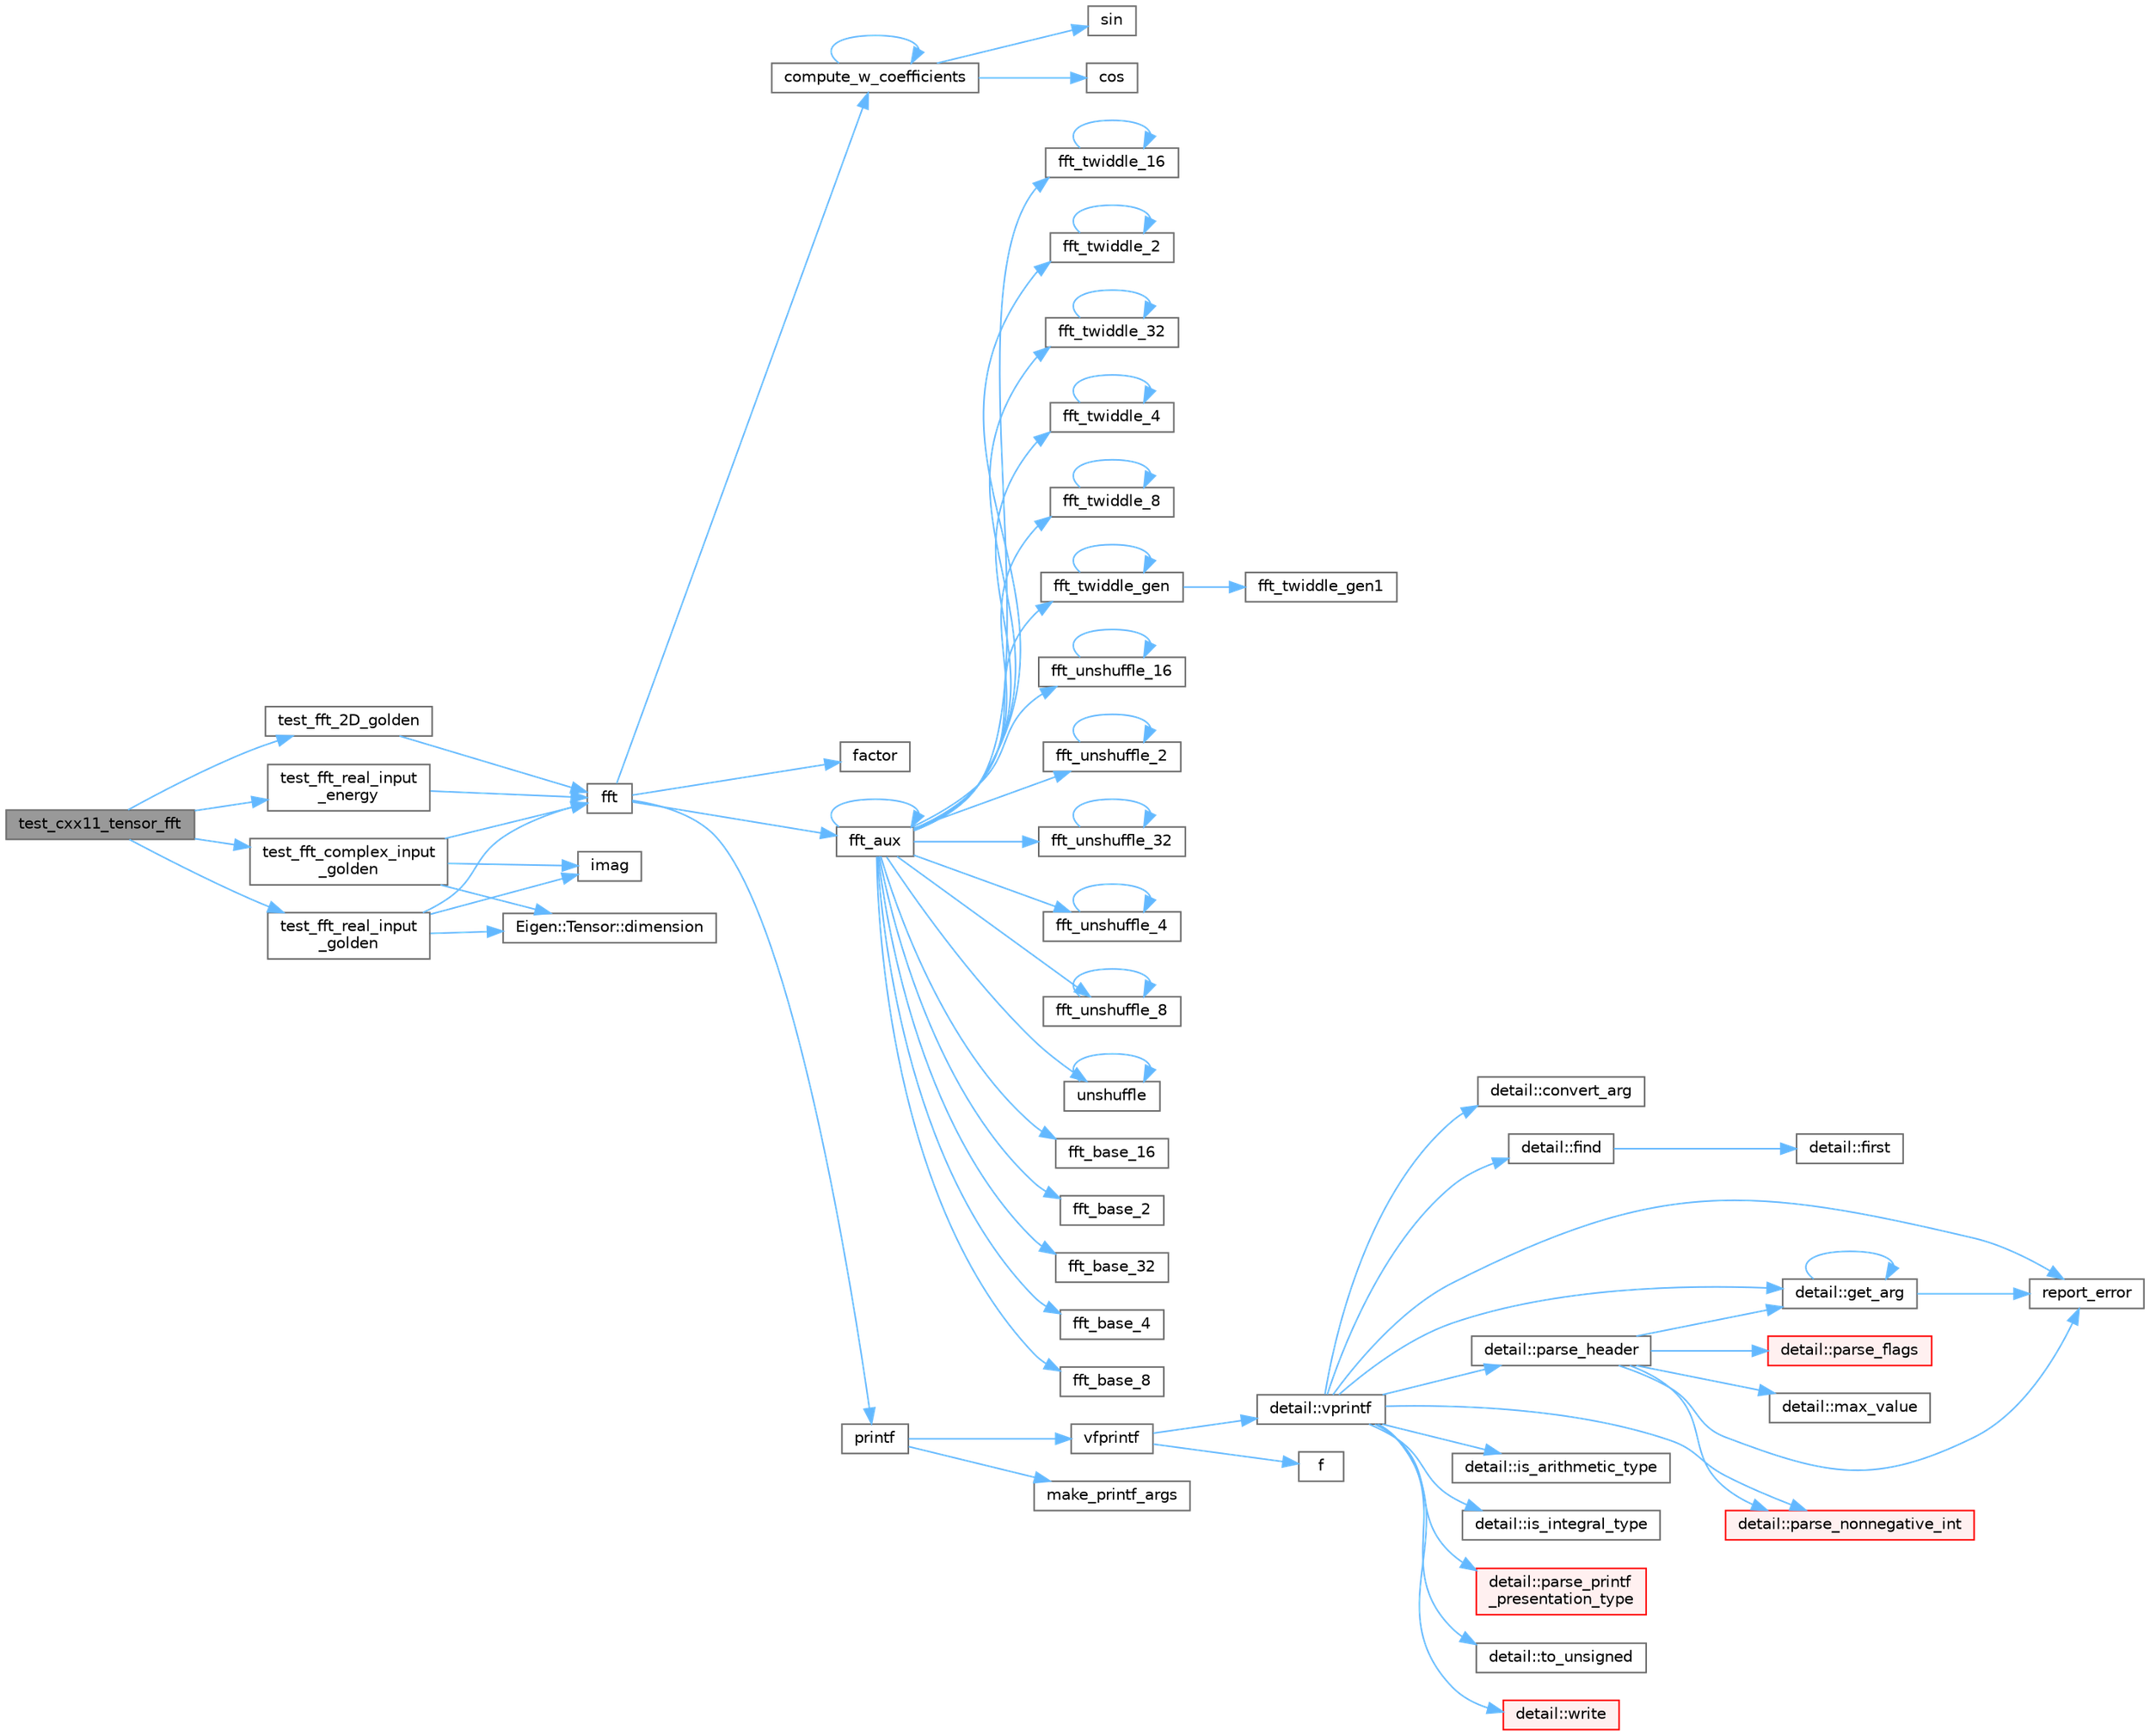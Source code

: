 digraph "test_cxx11_tensor_fft"
{
 // LATEX_PDF_SIZE
  bgcolor="transparent";
  edge [fontname=Helvetica,fontsize=10,labelfontname=Helvetica,labelfontsize=10];
  node [fontname=Helvetica,fontsize=10,shape=box,height=0.2,width=0.4];
  rankdir="LR";
  Node1 [id="Node000001",label="test_cxx11_tensor_fft",height=0.2,width=0.4,color="gray40", fillcolor="grey60", style="filled", fontcolor="black",tooltip=" "];
  Node1 -> Node2 [id="edge1_Node000001_Node000002",color="steelblue1",style="solid",tooltip=" "];
  Node2 [id="Node000002",label="test_fft_2D_golden",height=0.2,width=0.4,color="grey40", fillcolor="white", style="filled",URL="$cxx11__tensor__fft_8cpp.html#a98e9fc1949e375b6e9d150eeef0c5e83",tooltip=" "];
  Node2 -> Node3 [id="edge2_Node000002_Node000003",color="steelblue1",style="solid",tooltip=" "];
  Node3 [id="Node000003",label="fft",height=0.2,width=0.4,color="grey40", fillcolor="white", style="filled",URL="$fft_8c.html#a0f5165b7fa1558230a53f75809dfeb0e",tooltip=" "];
  Node3 -> Node4 [id="edge3_Node000003_Node000004",color="steelblue1",style="solid",tooltip=" "];
  Node4 [id="Node000004",label="compute_w_coefficients",height=0.2,width=0.4,color="grey40", fillcolor="white", style="filled",URL="$fft_8c.html#ac57cb5ae1855a8ec41f89c280f693332",tooltip=" "];
  Node4 -> Node4 [id="edge4_Node000004_Node000004",color="steelblue1",style="solid",tooltip=" "];
  Node4 -> Node5 [id="edge5_Node000004_Node000005",color="steelblue1",style="solid",tooltip=" "];
  Node5 [id="Node000005",label="cos",height=0.2,width=0.4,color="grey40", fillcolor="white", style="filled",URL="$_array_cwise_unary_ops_8h.html#a92b03396990b0e9eea0731aa406e31a4",tooltip=" "];
  Node4 -> Node6 [id="edge6_Node000004_Node000006",color="steelblue1",style="solid",tooltip=" "];
  Node6 [id="Node000006",label="sin",height=0.2,width=0.4,color="grey40", fillcolor="white", style="filled",URL="$_array_cwise_unary_ops_8h.html#a9cfb0ea58bd813510a9e2db18a5e49f0",tooltip=" "];
  Node3 -> Node7 [id="edge7_Node000003_Node000007",color="steelblue1",style="solid",tooltip=" "];
  Node7 [id="Node000007",label="factor",height=0.2,width=0.4,color="grey40", fillcolor="white", style="filled",URL="$fft_8c.html#a13b942e46c2348d4cfe7bced3e905d1d",tooltip=" "];
  Node3 -> Node8 [id="edge8_Node000003_Node000008",color="steelblue1",style="solid",tooltip=" "];
  Node8 [id="Node000008",label="fft_aux",height=0.2,width=0.4,color="grey40", fillcolor="white", style="filled",URL="$fft_8c.html#a9a0558fc10e82e20e553685e3c2870e1",tooltip=" "];
  Node8 -> Node8 [id="edge9_Node000008_Node000008",color="steelblue1",style="solid",tooltip=" "];
  Node8 -> Node9 [id="edge10_Node000008_Node000009",color="steelblue1",style="solid",tooltip=" "];
  Node9 [id="Node000009",label="fft_base_16",height=0.2,width=0.4,color="grey40", fillcolor="white", style="filled",URL="$fft_8c.html#aa6910cd3b2b4ec6982a09874afb0483c",tooltip=" "];
  Node8 -> Node10 [id="edge11_Node000008_Node000010",color="steelblue1",style="solid",tooltip=" "];
  Node10 [id="Node000010",label="fft_base_2",height=0.2,width=0.4,color="grey40", fillcolor="white", style="filled",URL="$fft_8c.html#a53f071185d4e04a6d4827d5dea751785",tooltip=" "];
  Node8 -> Node11 [id="edge12_Node000008_Node000011",color="steelblue1",style="solid",tooltip=" "];
  Node11 [id="Node000011",label="fft_base_32",height=0.2,width=0.4,color="grey40", fillcolor="white", style="filled",URL="$fft_8c.html#a471426c2db5a3b6ac07a136c21f534c9",tooltip=" "];
  Node8 -> Node12 [id="edge13_Node000008_Node000012",color="steelblue1",style="solid",tooltip=" "];
  Node12 [id="Node000012",label="fft_base_4",height=0.2,width=0.4,color="grey40", fillcolor="white", style="filled",URL="$fft_8c.html#a8b83f8f4a276c0437140cb8946c518d8",tooltip=" "];
  Node8 -> Node13 [id="edge14_Node000008_Node000013",color="steelblue1",style="solid",tooltip=" "];
  Node13 [id="Node000013",label="fft_base_8",height=0.2,width=0.4,color="grey40", fillcolor="white", style="filled",URL="$fft_8c.html#a4695f30685cdaaa8e5b49d1eafc5c9f0",tooltip=" "];
  Node8 -> Node14 [id="edge15_Node000008_Node000014",color="steelblue1",style="solid",tooltip=" "];
  Node14 [id="Node000014",label="fft_twiddle_16",height=0.2,width=0.4,color="grey40", fillcolor="white", style="filled",URL="$fft_8c.html#a0f87032ee4ccd14b70cc9ec53640df24",tooltip=" "];
  Node14 -> Node14 [id="edge16_Node000014_Node000014",color="steelblue1",style="solid",tooltip=" "];
  Node8 -> Node15 [id="edge17_Node000008_Node000015",color="steelblue1",style="solid",tooltip=" "];
  Node15 [id="Node000015",label="fft_twiddle_2",height=0.2,width=0.4,color="grey40", fillcolor="white", style="filled",URL="$fft_8c.html#a2644cb7a6dcb7d8cb3a2d2eec940fd12",tooltip=" "];
  Node15 -> Node15 [id="edge18_Node000015_Node000015",color="steelblue1",style="solid",tooltip=" "];
  Node8 -> Node16 [id="edge19_Node000008_Node000016",color="steelblue1",style="solid",tooltip=" "];
  Node16 [id="Node000016",label="fft_twiddle_32",height=0.2,width=0.4,color="grey40", fillcolor="white", style="filled",URL="$fft_8c.html#a46dd6bbcad765b995339c555f1e5df52",tooltip=" "];
  Node16 -> Node16 [id="edge20_Node000016_Node000016",color="steelblue1",style="solid",tooltip=" "];
  Node8 -> Node17 [id="edge21_Node000008_Node000017",color="steelblue1",style="solid",tooltip=" "];
  Node17 [id="Node000017",label="fft_twiddle_4",height=0.2,width=0.4,color="grey40", fillcolor="white", style="filled",URL="$fft_8c.html#a4d7ba896e1cb7df2144dd7a1212efb1e",tooltip=" "];
  Node17 -> Node17 [id="edge22_Node000017_Node000017",color="steelblue1",style="solid",tooltip=" "];
  Node8 -> Node18 [id="edge23_Node000008_Node000018",color="steelblue1",style="solid",tooltip=" "];
  Node18 [id="Node000018",label="fft_twiddle_8",height=0.2,width=0.4,color="grey40", fillcolor="white", style="filled",URL="$fft_8c.html#afdc21a3abd5f7586e3f16156d2f00828",tooltip=" "];
  Node18 -> Node18 [id="edge24_Node000018_Node000018",color="steelblue1",style="solid",tooltip=" "];
  Node8 -> Node19 [id="edge25_Node000008_Node000019",color="steelblue1",style="solid",tooltip=" "];
  Node19 [id="Node000019",label="fft_twiddle_gen",height=0.2,width=0.4,color="grey40", fillcolor="white", style="filled",URL="$fft_8c.html#afefcf2b06603893f5c4ff12120eb196c",tooltip=" "];
  Node19 -> Node19 [id="edge26_Node000019_Node000019",color="steelblue1",style="solid",tooltip=" "];
  Node19 -> Node20 [id="edge27_Node000019_Node000020",color="steelblue1",style="solid",tooltip=" "];
  Node20 [id="Node000020",label="fft_twiddle_gen1",height=0.2,width=0.4,color="grey40", fillcolor="white", style="filled",URL="$fft_8c.html#a07fff7c873ff37e6a5e8af78f06893d4",tooltip=" "];
  Node8 -> Node21 [id="edge28_Node000008_Node000021",color="steelblue1",style="solid",tooltip=" "];
  Node21 [id="Node000021",label="fft_unshuffle_16",height=0.2,width=0.4,color="grey40", fillcolor="white", style="filled",URL="$fft_8c.html#abc1b00ecbdbde947e57eef2cef991665",tooltip=" "];
  Node21 -> Node21 [id="edge29_Node000021_Node000021",color="steelblue1",style="solid",tooltip=" "];
  Node8 -> Node22 [id="edge30_Node000008_Node000022",color="steelblue1",style="solid",tooltip=" "];
  Node22 [id="Node000022",label="fft_unshuffle_2",height=0.2,width=0.4,color="grey40", fillcolor="white", style="filled",URL="$fft_8c.html#a7d6a3a5142b45a43181264d7099c43f8",tooltip=" "];
  Node22 -> Node22 [id="edge31_Node000022_Node000022",color="steelblue1",style="solid",tooltip=" "];
  Node8 -> Node23 [id="edge32_Node000008_Node000023",color="steelblue1",style="solid",tooltip=" "];
  Node23 [id="Node000023",label="fft_unshuffle_32",height=0.2,width=0.4,color="grey40", fillcolor="white", style="filled",URL="$fft_8c.html#a7a1bc321c290a9ba51df47ea9d198e58",tooltip=" "];
  Node23 -> Node23 [id="edge33_Node000023_Node000023",color="steelblue1",style="solid",tooltip=" "];
  Node8 -> Node24 [id="edge34_Node000008_Node000024",color="steelblue1",style="solid",tooltip=" "];
  Node24 [id="Node000024",label="fft_unshuffle_4",height=0.2,width=0.4,color="grey40", fillcolor="white", style="filled",URL="$fft_8c.html#a7f784d13d950d7f35dfc390256354ec7",tooltip=" "];
  Node24 -> Node24 [id="edge35_Node000024_Node000024",color="steelblue1",style="solid",tooltip=" "];
  Node8 -> Node25 [id="edge36_Node000008_Node000025",color="steelblue1",style="solid",tooltip=" "];
  Node25 [id="Node000025",label="fft_unshuffle_8",height=0.2,width=0.4,color="grey40", fillcolor="white", style="filled",URL="$fft_8c.html#ac48af76d146978da9cd4fe6b30da350b",tooltip=" "];
  Node25 -> Node25 [id="edge37_Node000025_Node000025",color="steelblue1",style="solid",tooltip=" "];
  Node8 -> Node26 [id="edge38_Node000008_Node000026",color="steelblue1",style="solid",tooltip=" "];
  Node26 [id="Node000026",label="unshuffle",height=0.2,width=0.4,color="grey40", fillcolor="white", style="filled",URL="$fft_8c.html#ad31a7282a2f474de44413e0d7163c468",tooltip=" "];
  Node26 -> Node26 [id="edge39_Node000026_Node000026",color="steelblue1",style="solid",tooltip=" "];
  Node3 -> Node27 [id="edge40_Node000003_Node000027",color="steelblue1",style="solid",tooltip=" "];
  Node27 [id="Node000027",label="printf",height=0.2,width=0.4,color="grey40", fillcolor="white", style="filled",URL="$printf_8h.html#aee3ed3a831f25f07e7be3919fff2203a",tooltip=" "];
  Node27 -> Node28 [id="edge41_Node000027_Node000028",color="steelblue1",style="solid",tooltip=" "];
  Node28 [id="Node000028",label="make_printf_args",height=0.2,width=0.4,color="grey40", fillcolor="white", style="filled",URL="$printf_8h.html#a27dcc0efcda04388971dbea3c875f122",tooltip=" "];
  Node27 -> Node29 [id="edge42_Node000027_Node000029",color="steelblue1",style="solid",tooltip=" "];
  Node29 [id="Node000029",label="vfprintf",height=0.2,width=0.4,color="grey40", fillcolor="white", style="filled",URL="$printf_8h.html#abb30aad964fc771fb52cf3ad88649df2",tooltip=" "];
  Node29 -> Node30 [id="edge43_Node000029_Node000030",color="steelblue1",style="solid",tooltip=" "];
  Node30 [id="Node000030",label="f",height=0.2,width=0.4,color="grey40", fillcolor="white", style="filled",URL="$cxx11__tensor__map_8cpp.html#a7f507fea02198f6cb81c86640c7b1a4e",tooltip=" "];
  Node29 -> Node31 [id="edge44_Node000029_Node000031",color="steelblue1",style="solid",tooltip=" "];
  Node31 [id="Node000031",label="detail::vprintf",height=0.2,width=0.4,color="grey40", fillcolor="white", style="filled",URL="$namespacedetail.html#a1c8c2218e4c822aa8f743fb9c573717f",tooltip=" "];
  Node31 -> Node32 [id="edge45_Node000031_Node000032",color="steelblue1",style="solid",tooltip=" "];
  Node32 [id="Node000032",label="detail::convert_arg",height=0.2,width=0.4,color="grey40", fillcolor="white", style="filled",URL="$namespacedetail.html#a03c11572c9a664266d6925f327dec7f3",tooltip=" "];
  Node31 -> Node33 [id="edge46_Node000031_Node000033",color="steelblue1",style="solid",tooltip=" "];
  Node33 [id="Node000033",label="detail::find",height=0.2,width=0.4,color="grey40", fillcolor="white", style="filled",URL="$namespacedetail.html#a6b71952fab3dc32f3edb2c3e9811d8d9",tooltip=" "];
  Node33 -> Node34 [id="edge47_Node000033_Node000034",color="steelblue1",style="solid",tooltip=" "];
  Node34 [id="Node000034",label="detail::first",height=0.2,width=0.4,color="grey40", fillcolor="white", style="filled",URL="$namespacedetail.html#a02319a3deb124802b88b61f85987df5e",tooltip=" "];
  Node31 -> Node35 [id="edge48_Node000031_Node000035",color="steelblue1",style="solid",tooltip=" "];
  Node35 [id="Node000035",label="detail::get_arg",height=0.2,width=0.4,color="grey40", fillcolor="white", style="filled",URL="$namespacedetail.html#a342ef250e45bd09b2ef666b6fae1c355",tooltip=" "];
  Node35 -> Node35 [id="edge49_Node000035_Node000035",color="steelblue1",style="solid",tooltip=" "];
  Node35 -> Node36 [id="edge50_Node000035_Node000036",color="steelblue1",style="solid",tooltip=" "];
  Node36 [id="Node000036",label="report_error",height=0.2,width=0.4,color="grey40", fillcolor="white", style="filled",URL="$format-inl_8h.html#a5555893692b00b61b3886349332fd01f",tooltip=" "];
  Node31 -> Node37 [id="edge51_Node000031_Node000037",color="steelblue1",style="solid",tooltip=" "];
  Node37 [id="Node000037",label="detail::is_arithmetic_type",height=0.2,width=0.4,color="grey40", fillcolor="white", style="filled",URL="$namespacedetail.html#a802c50a56a3495fdab6020b375ba1389",tooltip=" "];
  Node31 -> Node38 [id="edge52_Node000031_Node000038",color="steelblue1",style="solid",tooltip=" "];
  Node38 [id="Node000038",label="detail::is_integral_type",height=0.2,width=0.4,color="grey40", fillcolor="white", style="filled",URL="$namespacedetail.html#a2a60f8d1bee41b803f43fc42b707b5d1",tooltip=" "];
  Node31 -> Node39 [id="edge53_Node000031_Node000039",color="steelblue1",style="solid",tooltip=" "];
  Node39 [id="Node000039",label="detail::parse_header",height=0.2,width=0.4,color="grey40", fillcolor="white", style="filled",URL="$namespacedetail.html#afc9d93e58b8edb8077f8bc8eee7f4035",tooltip=" "];
  Node39 -> Node35 [id="edge54_Node000039_Node000035",color="steelblue1",style="solid",tooltip=" "];
  Node39 -> Node40 [id="edge55_Node000039_Node000040",color="steelblue1",style="solid",tooltip=" "];
  Node40 [id="Node000040",label="detail::max_value",height=0.2,width=0.4,color="grey40", fillcolor="white", style="filled",URL="$namespacedetail.html#a45c2130c44ebe54179eafcee3cda2bfb",tooltip=" "];
  Node39 -> Node41 [id="edge56_Node000039_Node000041",color="steelblue1",style="solid",tooltip=" "];
  Node41 [id="Node000041",label="detail::parse_flags",height=0.2,width=0.4,color="red", fillcolor="#FFF0F0", style="filled",URL="$namespacedetail.html#a4213daed116a37e1767881da51238261",tooltip=" "];
  Node39 -> Node48 [id="edge57_Node000039_Node000048",color="steelblue1",style="solid",tooltip=" "];
  Node48 [id="Node000048",label="detail::parse_nonnegative_int",height=0.2,width=0.4,color="red", fillcolor="#FFF0F0", style="filled",URL="$namespacedetail.html#a338caba782225e115a9902d4d0835f5f",tooltip=" "];
  Node39 -> Node36 [id="edge58_Node000039_Node000036",color="steelblue1",style="solid",tooltip=" "];
  Node31 -> Node48 [id="edge59_Node000031_Node000048",color="steelblue1",style="solid",tooltip=" "];
  Node31 -> Node51 [id="edge60_Node000031_Node000051",color="steelblue1",style="solid",tooltip=" "];
  Node51 [id="Node000051",label="detail::parse_printf\l_presentation_type",height=0.2,width=0.4,color="red", fillcolor="#FFF0F0", style="filled",URL="$namespacedetail.html#aa2cb095169b23e3a66260ad7078f44cc",tooltip=" "];
  Node31 -> Node36 [id="edge61_Node000031_Node000036",color="steelblue1",style="solid",tooltip=" "];
  Node31 -> Node53 [id="edge62_Node000031_Node000053",color="steelblue1",style="solid",tooltip=" "];
  Node53 [id="Node000053",label="detail::to_unsigned",height=0.2,width=0.4,color="grey40", fillcolor="white", style="filled",URL="$namespacedetail.html#a4855e668246c731a97484efc329f2aac",tooltip=" "];
  Node31 -> Node54 [id="edge63_Node000031_Node000054",color="steelblue1",style="solid",tooltip=" "];
  Node54 [id="Node000054",label="detail::write",height=0.2,width=0.4,color="red", fillcolor="#FFF0F0", style="filled",URL="$namespacedetail.html#a29dacf26eedc9e3575fb57329a5ca0a3",tooltip=" "];
  Node1 -> Node58 [id="edge64_Node000001_Node000058",color="steelblue1",style="solid",tooltip=" "];
  Node58 [id="Node000058",label="test_fft_complex_input\l_golden",height=0.2,width=0.4,color="grey40", fillcolor="white", style="filled",URL="$cxx11__tensor__fft_8cpp.html#ab5ddcb40df555359aed5063c3e61d3b4",tooltip=" "];
  Node58 -> Node59 [id="edge65_Node000058_Node000059",color="steelblue1",style="solid",tooltip=" "];
  Node59 [id="Node000059",label="Eigen::Tensor::dimension",height=0.2,width=0.4,color="grey40", fillcolor="white", style="filled",URL="$class_eigen_1_1_tensor.html#ac0a1bb6142d4e5c4d15ba25beccb26a5",tooltip=" "];
  Node58 -> Node3 [id="edge66_Node000058_Node000003",color="steelblue1",style="solid",tooltip=" "];
  Node58 -> Node60 [id="edge67_Node000058_Node000060",color="steelblue1",style="solid",tooltip=" "];
  Node60 [id="Node000060",label="imag",height=0.2,width=0.4,color="grey40", fillcolor="white", style="filled",URL="$_common_cwise_unary_ops_8h.html#a8cc3d2f4413a156b2ec6a3097efd3aa4",tooltip=" "];
  Node1 -> Node61 [id="edge68_Node000001_Node000061",color="steelblue1",style="solid",tooltip=" "];
  Node61 [id="Node000061",label="test_fft_real_input\l_energy",height=0.2,width=0.4,color="grey40", fillcolor="white", style="filled",URL="$cxx11__tensor__fft_8cpp.html#af29f21c6bc4ae90126cefc6a1fefceb2",tooltip=" "];
  Node61 -> Node3 [id="edge69_Node000061_Node000003",color="steelblue1",style="solid",tooltip=" "];
  Node1 -> Node62 [id="edge70_Node000001_Node000062",color="steelblue1",style="solid",tooltip=" "];
  Node62 [id="Node000062",label="test_fft_real_input\l_golden",height=0.2,width=0.4,color="grey40", fillcolor="white", style="filled",URL="$cxx11__tensor__fft_8cpp.html#aa3013a727d213dde29431d7ad52b85c9",tooltip=" "];
  Node62 -> Node59 [id="edge71_Node000062_Node000059",color="steelblue1",style="solid",tooltip=" "];
  Node62 -> Node3 [id="edge72_Node000062_Node000003",color="steelblue1",style="solid",tooltip=" "];
  Node62 -> Node60 [id="edge73_Node000062_Node000060",color="steelblue1",style="solid",tooltip=" "];
}

